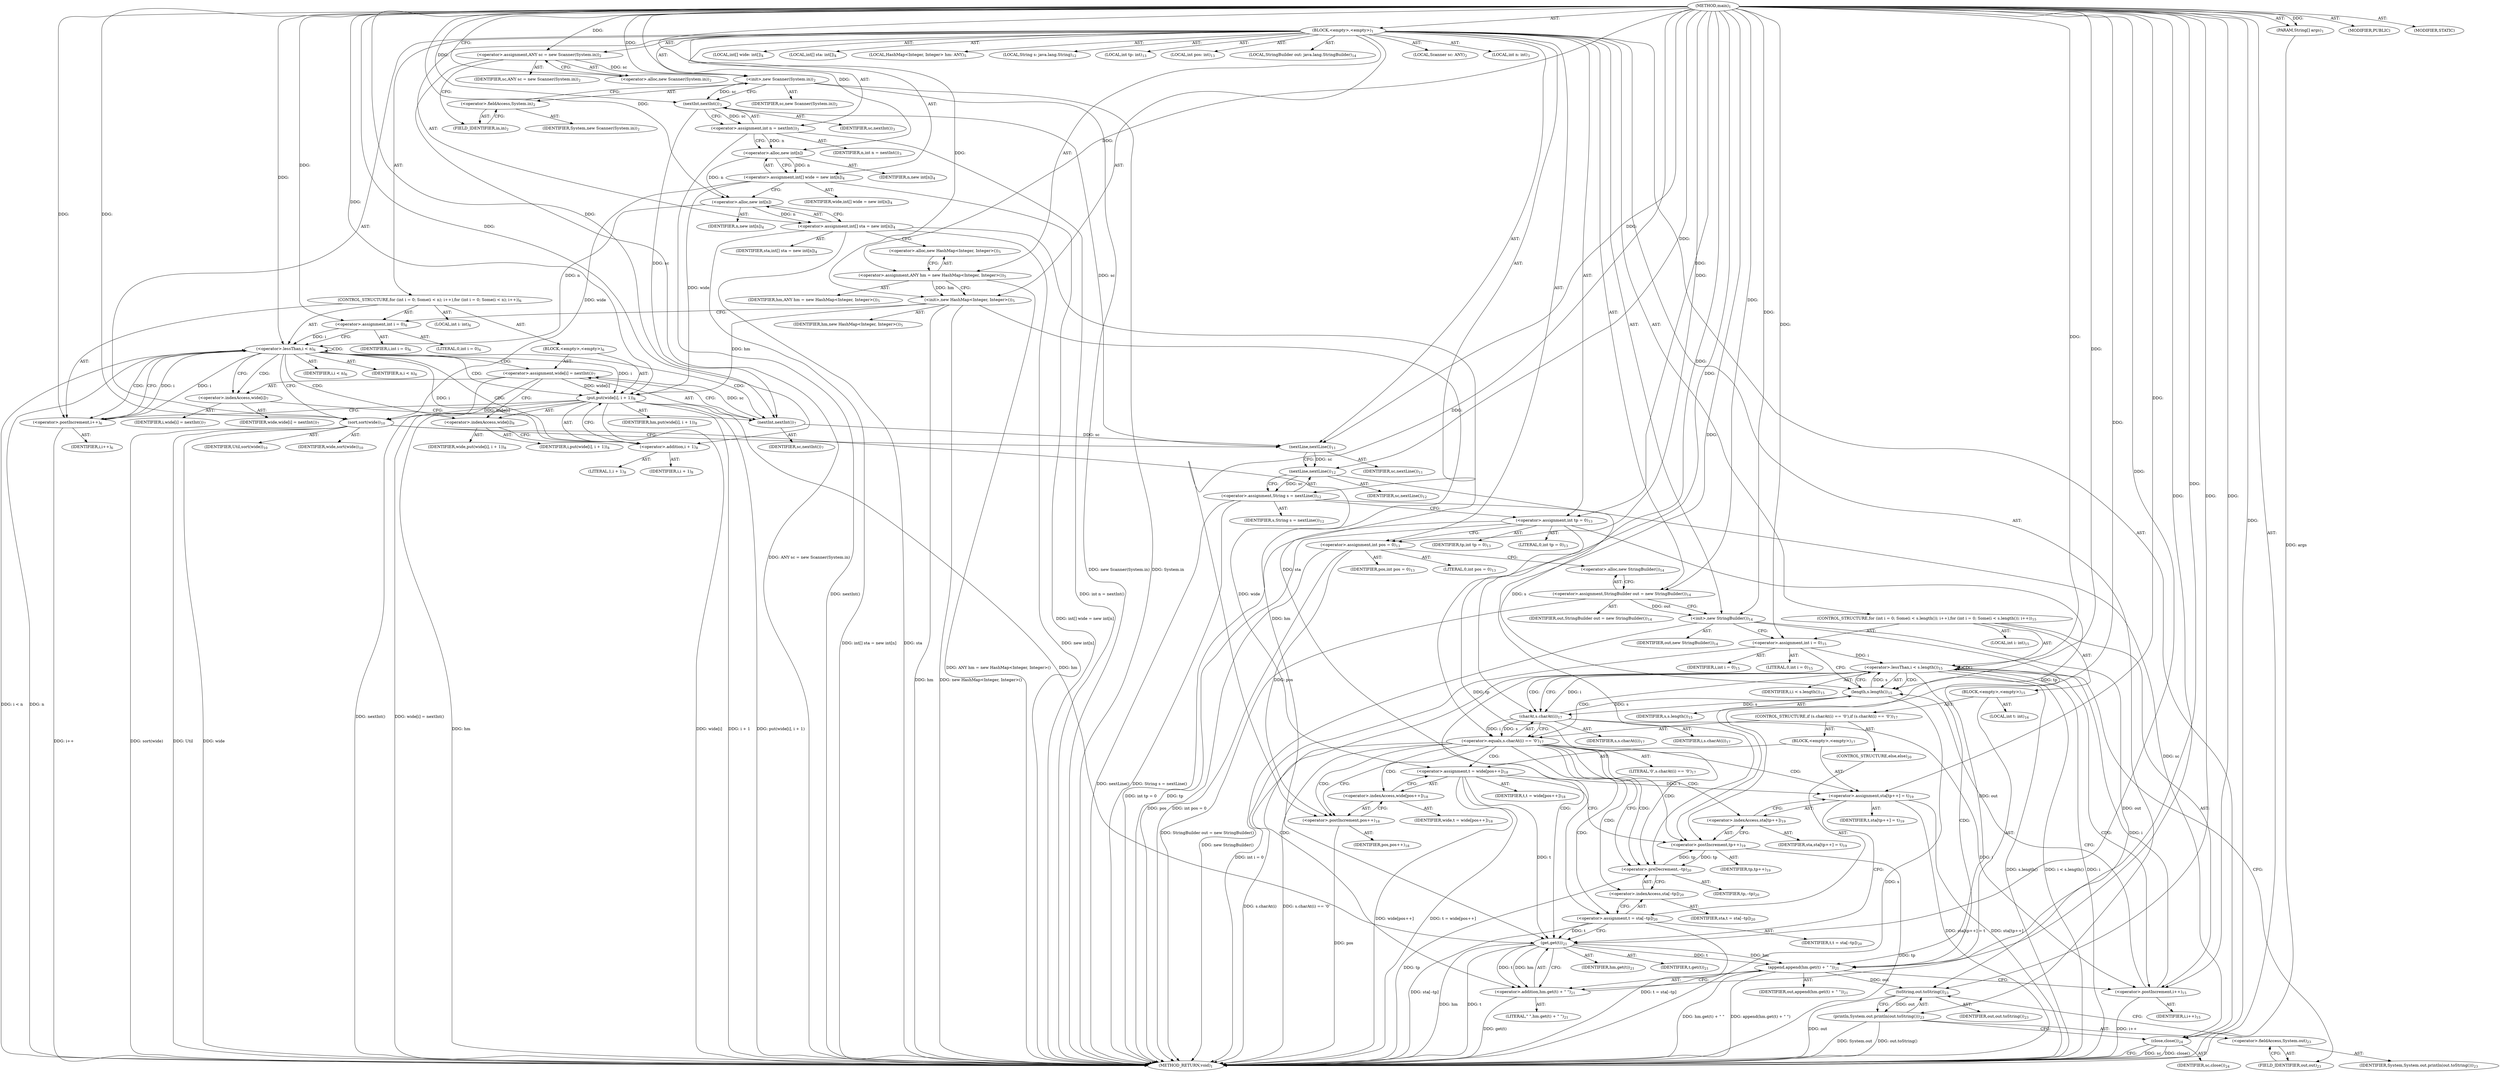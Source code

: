 digraph "main" {  
"23" [label = <(METHOD,main)<SUB>1</SUB>> ]
"24" [label = <(PARAM,String[] args)<SUB>1</SUB>> ]
"25" [label = <(BLOCK,&lt;empty&gt;,&lt;empty&gt;)<SUB>1</SUB>> ]
"4" [label = <(LOCAL,Scanner sc: ANY)<SUB>2</SUB>> ]
"26" [label = <(&lt;operator&gt;.assignment,ANY sc = new Scanner(System.in))<SUB>2</SUB>> ]
"27" [label = <(IDENTIFIER,sc,ANY sc = new Scanner(System.in))<SUB>2</SUB>> ]
"28" [label = <(&lt;operator&gt;.alloc,new Scanner(System.in))<SUB>2</SUB>> ]
"29" [label = <(&lt;init&gt;,new Scanner(System.in))<SUB>2</SUB>> ]
"3" [label = <(IDENTIFIER,sc,new Scanner(System.in))<SUB>2</SUB>> ]
"30" [label = <(&lt;operator&gt;.fieldAccess,System.in)<SUB>2</SUB>> ]
"31" [label = <(IDENTIFIER,System,new Scanner(System.in))<SUB>2</SUB>> ]
"32" [label = <(FIELD_IDENTIFIER,in,in)<SUB>2</SUB>> ]
"33" [label = <(LOCAL,int n: int)<SUB>3</SUB>> ]
"34" [label = <(&lt;operator&gt;.assignment,int n = nextInt())<SUB>3</SUB>> ]
"35" [label = <(IDENTIFIER,n,int n = nextInt())<SUB>3</SUB>> ]
"36" [label = <(nextInt,nextInt())<SUB>3</SUB>> ]
"37" [label = <(IDENTIFIER,sc,nextInt())<SUB>3</SUB>> ]
"38" [label = <(LOCAL,int[] wide: int[])<SUB>4</SUB>> ]
"39" [label = <(LOCAL,int[] sta: int[])<SUB>4</SUB>> ]
"40" [label = <(&lt;operator&gt;.assignment,int[] wide = new int[n])<SUB>4</SUB>> ]
"41" [label = <(IDENTIFIER,wide,int[] wide = new int[n])<SUB>4</SUB>> ]
"42" [label = <(&lt;operator&gt;.alloc,new int[n])> ]
"43" [label = <(IDENTIFIER,n,new int[n])<SUB>4</SUB>> ]
"44" [label = <(&lt;operator&gt;.assignment,int[] sta = new int[n])<SUB>4</SUB>> ]
"45" [label = <(IDENTIFIER,sta,int[] sta = new int[n])<SUB>4</SUB>> ]
"46" [label = <(&lt;operator&gt;.alloc,new int[n])> ]
"47" [label = <(IDENTIFIER,n,new int[n])<SUB>4</SUB>> ]
"6" [label = <(LOCAL,HashMap&lt;Integer, Integer&gt; hm: ANY)<SUB>5</SUB>> ]
"48" [label = <(&lt;operator&gt;.assignment,ANY hm = new HashMap&lt;Integer, Integer&gt;())<SUB>5</SUB>> ]
"49" [label = <(IDENTIFIER,hm,ANY hm = new HashMap&lt;Integer, Integer&gt;())<SUB>5</SUB>> ]
"50" [label = <(&lt;operator&gt;.alloc,new HashMap&lt;Integer, Integer&gt;())<SUB>5</SUB>> ]
"51" [label = <(&lt;init&gt;,new HashMap&lt;Integer, Integer&gt;())<SUB>5</SUB>> ]
"5" [label = <(IDENTIFIER,hm,new HashMap&lt;Integer, Integer&gt;())<SUB>5</SUB>> ]
"52" [label = <(CONTROL_STRUCTURE,for (int i = 0; Some(i &lt; n); i++),for (int i = 0; Some(i &lt; n); i++))<SUB>6</SUB>> ]
"53" [label = <(LOCAL,int i: int)<SUB>6</SUB>> ]
"54" [label = <(&lt;operator&gt;.assignment,int i = 0)<SUB>6</SUB>> ]
"55" [label = <(IDENTIFIER,i,int i = 0)<SUB>6</SUB>> ]
"56" [label = <(LITERAL,0,int i = 0)<SUB>6</SUB>> ]
"57" [label = <(&lt;operator&gt;.lessThan,i &lt; n)<SUB>6</SUB>> ]
"58" [label = <(IDENTIFIER,i,i &lt; n)<SUB>6</SUB>> ]
"59" [label = <(IDENTIFIER,n,i &lt; n)<SUB>6</SUB>> ]
"60" [label = <(&lt;operator&gt;.postIncrement,i++)<SUB>6</SUB>> ]
"61" [label = <(IDENTIFIER,i,i++)<SUB>6</SUB>> ]
"62" [label = <(BLOCK,&lt;empty&gt;,&lt;empty&gt;)<SUB>6</SUB>> ]
"63" [label = <(&lt;operator&gt;.assignment,wide[i] = nextInt())<SUB>7</SUB>> ]
"64" [label = <(&lt;operator&gt;.indexAccess,wide[i])<SUB>7</SUB>> ]
"65" [label = <(IDENTIFIER,wide,wide[i] = nextInt())<SUB>7</SUB>> ]
"66" [label = <(IDENTIFIER,i,wide[i] = nextInt())<SUB>7</SUB>> ]
"67" [label = <(nextInt,nextInt())<SUB>7</SUB>> ]
"68" [label = <(IDENTIFIER,sc,nextInt())<SUB>7</SUB>> ]
"69" [label = <(put,put(wide[i], i + 1))<SUB>8</SUB>> ]
"70" [label = <(IDENTIFIER,hm,put(wide[i], i + 1))<SUB>8</SUB>> ]
"71" [label = <(&lt;operator&gt;.indexAccess,wide[i])<SUB>8</SUB>> ]
"72" [label = <(IDENTIFIER,wide,put(wide[i], i + 1))<SUB>8</SUB>> ]
"73" [label = <(IDENTIFIER,i,put(wide[i], i + 1))<SUB>8</SUB>> ]
"74" [label = <(&lt;operator&gt;.addition,i + 1)<SUB>8</SUB>> ]
"75" [label = <(IDENTIFIER,i,i + 1)<SUB>8</SUB>> ]
"76" [label = <(LITERAL,1,i + 1)<SUB>8</SUB>> ]
"77" [label = <(sort,sort(wide))<SUB>10</SUB>> ]
"78" [label = <(IDENTIFIER,Util,sort(wide))<SUB>10</SUB>> ]
"79" [label = <(IDENTIFIER,wide,sort(wide))<SUB>10</SUB>> ]
"80" [label = <(nextLine,nextLine())<SUB>11</SUB>> ]
"81" [label = <(IDENTIFIER,sc,nextLine())<SUB>11</SUB>> ]
"82" [label = <(LOCAL,String s: java.lang.String)<SUB>12</SUB>> ]
"83" [label = <(&lt;operator&gt;.assignment,String s = nextLine())<SUB>12</SUB>> ]
"84" [label = <(IDENTIFIER,s,String s = nextLine())<SUB>12</SUB>> ]
"85" [label = <(nextLine,nextLine())<SUB>12</SUB>> ]
"86" [label = <(IDENTIFIER,sc,nextLine())<SUB>12</SUB>> ]
"87" [label = <(LOCAL,int tp: int)<SUB>13</SUB>> ]
"88" [label = <(LOCAL,int pos: int)<SUB>13</SUB>> ]
"89" [label = <(&lt;operator&gt;.assignment,int tp = 0)<SUB>13</SUB>> ]
"90" [label = <(IDENTIFIER,tp,int tp = 0)<SUB>13</SUB>> ]
"91" [label = <(LITERAL,0,int tp = 0)<SUB>13</SUB>> ]
"92" [label = <(&lt;operator&gt;.assignment,int pos = 0)<SUB>13</SUB>> ]
"93" [label = <(IDENTIFIER,pos,int pos = 0)<SUB>13</SUB>> ]
"94" [label = <(LITERAL,0,int pos = 0)<SUB>13</SUB>> ]
"8" [label = <(LOCAL,StringBuilder out: java.lang.StringBuilder)<SUB>14</SUB>> ]
"95" [label = <(&lt;operator&gt;.assignment,StringBuilder out = new StringBuilder())<SUB>14</SUB>> ]
"96" [label = <(IDENTIFIER,out,StringBuilder out = new StringBuilder())<SUB>14</SUB>> ]
"97" [label = <(&lt;operator&gt;.alloc,new StringBuilder())<SUB>14</SUB>> ]
"98" [label = <(&lt;init&gt;,new StringBuilder())<SUB>14</SUB>> ]
"7" [label = <(IDENTIFIER,out,new StringBuilder())<SUB>14</SUB>> ]
"99" [label = <(CONTROL_STRUCTURE,for (int i = 0; Some(i &lt; s.length()); i++),for (int i = 0; Some(i &lt; s.length()); i++))<SUB>15</SUB>> ]
"100" [label = <(LOCAL,int i: int)<SUB>15</SUB>> ]
"101" [label = <(&lt;operator&gt;.assignment,int i = 0)<SUB>15</SUB>> ]
"102" [label = <(IDENTIFIER,i,int i = 0)<SUB>15</SUB>> ]
"103" [label = <(LITERAL,0,int i = 0)<SUB>15</SUB>> ]
"104" [label = <(&lt;operator&gt;.lessThan,i &lt; s.length())<SUB>15</SUB>> ]
"105" [label = <(IDENTIFIER,i,i &lt; s.length())<SUB>15</SUB>> ]
"106" [label = <(length,s.length())<SUB>15</SUB>> ]
"107" [label = <(IDENTIFIER,s,s.length())<SUB>15</SUB>> ]
"108" [label = <(&lt;operator&gt;.postIncrement,i++)<SUB>15</SUB>> ]
"109" [label = <(IDENTIFIER,i,i++)<SUB>15</SUB>> ]
"110" [label = <(BLOCK,&lt;empty&gt;,&lt;empty&gt;)<SUB>15</SUB>> ]
"111" [label = <(LOCAL,int t: int)<SUB>16</SUB>> ]
"112" [label = <(CONTROL_STRUCTURE,if (s.charAt(i) == '0'),if (s.charAt(i) == '0'))<SUB>17</SUB>> ]
"113" [label = <(&lt;operator&gt;.equals,s.charAt(i) == '0')<SUB>17</SUB>> ]
"114" [label = <(charAt,s.charAt(i))<SUB>17</SUB>> ]
"115" [label = <(IDENTIFIER,s,s.charAt(i))<SUB>17</SUB>> ]
"116" [label = <(IDENTIFIER,i,s.charAt(i))<SUB>17</SUB>> ]
"117" [label = <(LITERAL,'0',s.charAt(i) == '0')<SUB>17</SUB>> ]
"118" [label = <(BLOCK,&lt;empty&gt;,&lt;empty&gt;)<SUB>17</SUB>> ]
"119" [label = <(&lt;operator&gt;.assignment,t = wide[pos++])<SUB>18</SUB>> ]
"120" [label = <(IDENTIFIER,t,t = wide[pos++])<SUB>18</SUB>> ]
"121" [label = <(&lt;operator&gt;.indexAccess,wide[pos++])<SUB>18</SUB>> ]
"122" [label = <(IDENTIFIER,wide,t = wide[pos++])<SUB>18</SUB>> ]
"123" [label = <(&lt;operator&gt;.postIncrement,pos++)<SUB>18</SUB>> ]
"124" [label = <(IDENTIFIER,pos,pos++)<SUB>18</SUB>> ]
"125" [label = <(&lt;operator&gt;.assignment,sta[tp++] = t)<SUB>19</SUB>> ]
"126" [label = <(&lt;operator&gt;.indexAccess,sta[tp++])<SUB>19</SUB>> ]
"127" [label = <(IDENTIFIER,sta,sta[tp++] = t)<SUB>19</SUB>> ]
"128" [label = <(&lt;operator&gt;.postIncrement,tp++)<SUB>19</SUB>> ]
"129" [label = <(IDENTIFIER,tp,tp++)<SUB>19</SUB>> ]
"130" [label = <(IDENTIFIER,t,sta[tp++] = t)<SUB>19</SUB>> ]
"131" [label = <(CONTROL_STRUCTURE,else,else)<SUB>20</SUB>> ]
"132" [label = <(&lt;operator&gt;.assignment,t = sta[--tp])<SUB>20</SUB>> ]
"133" [label = <(IDENTIFIER,t,t = sta[--tp])<SUB>20</SUB>> ]
"134" [label = <(&lt;operator&gt;.indexAccess,sta[--tp])<SUB>20</SUB>> ]
"135" [label = <(IDENTIFIER,sta,t = sta[--tp])<SUB>20</SUB>> ]
"136" [label = <(&lt;operator&gt;.preDecrement,--tp)<SUB>20</SUB>> ]
"137" [label = <(IDENTIFIER,tp,--tp)<SUB>20</SUB>> ]
"138" [label = <(append,append(hm.get(t) + &quot; &quot;))<SUB>21</SUB>> ]
"139" [label = <(IDENTIFIER,out,append(hm.get(t) + &quot; &quot;))<SUB>21</SUB>> ]
"140" [label = <(&lt;operator&gt;.addition,hm.get(t) + &quot; &quot;)<SUB>21</SUB>> ]
"141" [label = <(get,get(t))<SUB>21</SUB>> ]
"142" [label = <(IDENTIFIER,hm,get(t))<SUB>21</SUB>> ]
"143" [label = <(IDENTIFIER,t,get(t))<SUB>21</SUB>> ]
"144" [label = <(LITERAL,&quot; &quot;,hm.get(t) + &quot; &quot;)<SUB>21</SUB>> ]
"145" [label = <(println,System.out.println(out.toString()))<SUB>23</SUB>> ]
"146" [label = <(&lt;operator&gt;.fieldAccess,System.out)<SUB>23</SUB>> ]
"147" [label = <(IDENTIFIER,System,System.out.println(out.toString()))<SUB>23</SUB>> ]
"148" [label = <(FIELD_IDENTIFIER,out,out)<SUB>23</SUB>> ]
"149" [label = <(toString,out.toString())<SUB>23</SUB>> ]
"150" [label = <(IDENTIFIER,out,out.toString())<SUB>23</SUB>> ]
"151" [label = <(close,close())<SUB>24</SUB>> ]
"152" [label = <(IDENTIFIER,sc,close())<SUB>24</SUB>> ]
"153" [label = <(MODIFIER,PUBLIC)> ]
"154" [label = <(MODIFIER,STATIC)> ]
"155" [label = <(METHOD_RETURN,void)<SUB>1</SUB>> ]
  "23" -> "24"  [ label = "AST: "] 
  "23" -> "25"  [ label = "AST: "] 
  "23" -> "153"  [ label = "AST: "] 
  "23" -> "154"  [ label = "AST: "] 
  "23" -> "155"  [ label = "AST: "] 
  "25" -> "4"  [ label = "AST: "] 
  "25" -> "26"  [ label = "AST: "] 
  "25" -> "29"  [ label = "AST: "] 
  "25" -> "33"  [ label = "AST: "] 
  "25" -> "34"  [ label = "AST: "] 
  "25" -> "38"  [ label = "AST: "] 
  "25" -> "39"  [ label = "AST: "] 
  "25" -> "40"  [ label = "AST: "] 
  "25" -> "44"  [ label = "AST: "] 
  "25" -> "6"  [ label = "AST: "] 
  "25" -> "48"  [ label = "AST: "] 
  "25" -> "51"  [ label = "AST: "] 
  "25" -> "52"  [ label = "AST: "] 
  "25" -> "77"  [ label = "AST: "] 
  "25" -> "80"  [ label = "AST: "] 
  "25" -> "82"  [ label = "AST: "] 
  "25" -> "83"  [ label = "AST: "] 
  "25" -> "87"  [ label = "AST: "] 
  "25" -> "88"  [ label = "AST: "] 
  "25" -> "89"  [ label = "AST: "] 
  "25" -> "92"  [ label = "AST: "] 
  "25" -> "8"  [ label = "AST: "] 
  "25" -> "95"  [ label = "AST: "] 
  "25" -> "98"  [ label = "AST: "] 
  "25" -> "99"  [ label = "AST: "] 
  "25" -> "145"  [ label = "AST: "] 
  "25" -> "151"  [ label = "AST: "] 
  "26" -> "27"  [ label = "AST: "] 
  "26" -> "28"  [ label = "AST: "] 
  "29" -> "3"  [ label = "AST: "] 
  "29" -> "30"  [ label = "AST: "] 
  "30" -> "31"  [ label = "AST: "] 
  "30" -> "32"  [ label = "AST: "] 
  "34" -> "35"  [ label = "AST: "] 
  "34" -> "36"  [ label = "AST: "] 
  "36" -> "37"  [ label = "AST: "] 
  "40" -> "41"  [ label = "AST: "] 
  "40" -> "42"  [ label = "AST: "] 
  "42" -> "43"  [ label = "AST: "] 
  "44" -> "45"  [ label = "AST: "] 
  "44" -> "46"  [ label = "AST: "] 
  "46" -> "47"  [ label = "AST: "] 
  "48" -> "49"  [ label = "AST: "] 
  "48" -> "50"  [ label = "AST: "] 
  "51" -> "5"  [ label = "AST: "] 
  "52" -> "53"  [ label = "AST: "] 
  "52" -> "54"  [ label = "AST: "] 
  "52" -> "57"  [ label = "AST: "] 
  "52" -> "60"  [ label = "AST: "] 
  "52" -> "62"  [ label = "AST: "] 
  "54" -> "55"  [ label = "AST: "] 
  "54" -> "56"  [ label = "AST: "] 
  "57" -> "58"  [ label = "AST: "] 
  "57" -> "59"  [ label = "AST: "] 
  "60" -> "61"  [ label = "AST: "] 
  "62" -> "63"  [ label = "AST: "] 
  "62" -> "69"  [ label = "AST: "] 
  "63" -> "64"  [ label = "AST: "] 
  "63" -> "67"  [ label = "AST: "] 
  "64" -> "65"  [ label = "AST: "] 
  "64" -> "66"  [ label = "AST: "] 
  "67" -> "68"  [ label = "AST: "] 
  "69" -> "70"  [ label = "AST: "] 
  "69" -> "71"  [ label = "AST: "] 
  "69" -> "74"  [ label = "AST: "] 
  "71" -> "72"  [ label = "AST: "] 
  "71" -> "73"  [ label = "AST: "] 
  "74" -> "75"  [ label = "AST: "] 
  "74" -> "76"  [ label = "AST: "] 
  "77" -> "78"  [ label = "AST: "] 
  "77" -> "79"  [ label = "AST: "] 
  "80" -> "81"  [ label = "AST: "] 
  "83" -> "84"  [ label = "AST: "] 
  "83" -> "85"  [ label = "AST: "] 
  "85" -> "86"  [ label = "AST: "] 
  "89" -> "90"  [ label = "AST: "] 
  "89" -> "91"  [ label = "AST: "] 
  "92" -> "93"  [ label = "AST: "] 
  "92" -> "94"  [ label = "AST: "] 
  "95" -> "96"  [ label = "AST: "] 
  "95" -> "97"  [ label = "AST: "] 
  "98" -> "7"  [ label = "AST: "] 
  "99" -> "100"  [ label = "AST: "] 
  "99" -> "101"  [ label = "AST: "] 
  "99" -> "104"  [ label = "AST: "] 
  "99" -> "108"  [ label = "AST: "] 
  "99" -> "110"  [ label = "AST: "] 
  "101" -> "102"  [ label = "AST: "] 
  "101" -> "103"  [ label = "AST: "] 
  "104" -> "105"  [ label = "AST: "] 
  "104" -> "106"  [ label = "AST: "] 
  "106" -> "107"  [ label = "AST: "] 
  "108" -> "109"  [ label = "AST: "] 
  "110" -> "111"  [ label = "AST: "] 
  "110" -> "112"  [ label = "AST: "] 
  "110" -> "138"  [ label = "AST: "] 
  "112" -> "113"  [ label = "AST: "] 
  "112" -> "118"  [ label = "AST: "] 
  "112" -> "131"  [ label = "AST: "] 
  "113" -> "114"  [ label = "AST: "] 
  "113" -> "117"  [ label = "AST: "] 
  "114" -> "115"  [ label = "AST: "] 
  "114" -> "116"  [ label = "AST: "] 
  "118" -> "119"  [ label = "AST: "] 
  "118" -> "125"  [ label = "AST: "] 
  "119" -> "120"  [ label = "AST: "] 
  "119" -> "121"  [ label = "AST: "] 
  "121" -> "122"  [ label = "AST: "] 
  "121" -> "123"  [ label = "AST: "] 
  "123" -> "124"  [ label = "AST: "] 
  "125" -> "126"  [ label = "AST: "] 
  "125" -> "130"  [ label = "AST: "] 
  "126" -> "127"  [ label = "AST: "] 
  "126" -> "128"  [ label = "AST: "] 
  "128" -> "129"  [ label = "AST: "] 
  "131" -> "132"  [ label = "AST: "] 
  "132" -> "133"  [ label = "AST: "] 
  "132" -> "134"  [ label = "AST: "] 
  "134" -> "135"  [ label = "AST: "] 
  "134" -> "136"  [ label = "AST: "] 
  "136" -> "137"  [ label = "AST: "] 
  "138" -> "139"  [ label = "AST: "] 
  "138" -> "140"  [ label = "AST: "] 
  "140" -> "141"  [ label = "AST: "] 
  "140" -> "144"  [ label = "AST: "] 
  "141" -> "142"  [ label = "AST: "] 
  "141" -> "143"  [ label = "AST: "] 
  "145" -> "146"  [ label = "AST: "] 
  "145" -> "149"  [ label = "AST: "] 
  "146" -> "147"  [ label = "AST: "] 
  "146" -> "148"  [ label = "AST: "] 
  "149" -> "150"  [ label = "AST: "] 
  "151" -> "152"  [ label = "AST: "] 
  "26" -> "32"  [ label = "CFG: "] 
  "29" -> "36"  [ label = "CFG: "] 
  "34" -> "42"  [ label = "CFG: "] 
  "40" -> "46"  [ label = "CFG: "] 
  "44" -> "50"  [ label = "CFG: "] 
  "48" -> "51"  [ label = "CFG: "] 
  "51" -> "54"  [ label = "CFG: "] 
  "77" -> "80"  [ label = "CFG: "] 
  "80" -> "85"  [ label = "CFG: "] 
  "83" -> "89"  [ label = "CFG: "] 
  "89" -> "92"  [ label = "CFG: "] 
  "92" -> "97"  [ label = "CFG: "] 
  "95" -> "98"  [ label = "CFG: "] 
  "98" -> "101"  [ label = "CFG: "] 
  "145" -> "151"  [ label = "CFG: "] 
  "151" -> "155"  [ label = "CFG: "] 
  "28" -> "26"  [ label = "CFG: "] 
  "30" -> "29"  [ label = "CFG: "] 
  "36" -> "34"  [ label = "CFG: "] 
  "42" -> "40"  [ label = "CFG: "] 
  "46" -> "44"  [ label = "CFG: "] 
  "50" -> "48"  [ label = "CFG: "] 
  "54" -> "57"  [ label = "CFG: "] 
  "57" -> "64"  [ label = "CFG: "] 
  "57" -> "77"  [ label = "CFG: "] 
  "60" -> "57"  [ label = "CFG: "] 
  "85" -> "83"  [ label = "CFG: "] 
  "97" -> "95"  [ label = "CFG: "] 
  "101" -> "106"  [ label = "CFG: "] 
  "104" -> "114"  [ label = "CFG: "] 
  "104" -> "148"  [ label = "CFG: "] 
  "108" -> "106"  [ label = "CFG: "] 
  "146" -> "149"  [ label = "CFG: "] 
  "149" -> "145"  [ label = "CFG: "] 
  "32" -> "30"  [ label = "CFG: "] 
  "63" -> "71"  [ label = "CFG: "] 
  "69" -> "60"  [ label = "CFG: "] 
  "106" -> "104"  [ label = "CFG: "] 
  "138" -> "108"  [ label = "CFG: "] 
  "148" -> "146"  [ label = "CFG: "] 
  "64" -> "67"  [ label = "CFG: "] 
  "67" -> "63"  [ label = "CFG: "] 
  "71" -> "74"  [ label = "CFG: "] 
  "74" -> "69"  [ label = "CFG: "] 
  "113" -> "123"  [ label = "CFG: "] 
  "113" -> "136"  [ label = "CFG: "] 
  "140" -> "138"  [ label = "CFG: "] 
  "114" -> "113"  [ label = "CFG: "] 
  "119" -> "128"  [ label = "CFG: "] 
  "125" -> "141"  [ label = "CFG: "] 
  "132" -> "141"  [ label = "CFG: "] 
  "141" -> "140"  [ label = "CFG: "] 
  "121" -> "119"  [ label = "CFG: "] 
  "126" -> "125"  [ label = "CFG: "] 
  "134" -> "132"  [ label = "CFG: "] 
  "123" -> "121"  [ label = "CFG: "] 
  "128" -> "126"  [ label = "CFG: "] 
  "136" -> "134"  [ label = "CFG: "] 
  "23" -> "28"  [ label = "CFG: "] 
  "24" -> "155"  [ label = "DDG: args"] 
  "26" -> "155"  [ label = "DDG: ANY sc = new Scanner(System.in)"] 
  "29" -> "155"  [ label = "DDG: System.in"] 
  "29" -> "155"  [ label = "DDG: new Scanner(System.in)"] 
  "34" -> "155"  [ label = "DDG: nextInt()"] 
  "34" -> "155"  [ label = "DDG: int n = nextInt()"] 
  "40" -> "155"  [ label = "DDG: int[] wide = new int[n]"] 
  "44" -> "155"  [ label = "DDG: sta"] 
  "44" -> "155"  [ label = "DDG: new int[n]"] 
  "44" -> "155"  [ label = "DDG: int[] sta = new int[n]"] 
  "48" -> "155"  [ label = "DDG: ANY hm = new HashMap&lt;Integer, Integer&gt;()"] 
  "51" -> "155"  [ label = "DDG: hm"] 
  "51" -> "155"  [ label = "DDG: new HashMap&lt;Integer, Integer&gt;()"] 
  "57" -> "155"  [ label = "DDG: n"] 
  "57" -> "155"  [ label = "DDG: i &lt; n"] 
  "77" -> "155"  [ label = "DDG: wide"] 
  "77" -> "155"  [ label = "DDG: sort(wide)"] 
  "83" -> "155"  [ label = "DDG: nextLine()"] 
  "83" -> "155"  [ label = "DDG: String s = nextLine()"] 
  "89" -> "155"  [ label = "DDG: tp"] 
  "89" -> "155"  [ label = "DDG: int tp = 0"] 
  "92" -> "155"  [ label = "DDG: pos"] 
  "92" -> "155"  [ label = "DDG: int pos = 0"] 
  "95" -> "155"  [ label = "DDG: StringBuilder out = new StringBuilder()"] 
  "98" -> "155"  [ label = "DDG: new StringBuilder()"] 
  "101" -> "155"  [ label = "DDG: int i = 0"] 
  "104" -> "155"  [ label = "DDG: i"] 
  "106" -> "155"  [ label = "DDG: s"] 
  "104" -> "155"  [ label = "DDG: s.length()"] 
  "104" -> "155"  [ label = "DDG: i &lt; s.length()"] 
  "145" -> "155"  [ label = "DDG: System.out"] 
  "149" -> "155"  [ label = "DDG: out"] 
  "145" -> "155"  [ label = "DDG: out.toString()"] 
  "151" -> "155"  [ label = "DDG: sc"] 
  "151" -> "155"  [ label = "DDG: close()"] 
  "113" -> "155"  [ label = "DDG: s.charAt(i)"] 
  "113" -> "155"  [ label = "DDG: s.charAt(i) == '0'"] 
  "136" -> "155"  [ label = "DDG: tp"] 
  "132" -> "155"  [ label = "DDG: sta[--tp]"] 
  "132" -> "155"  [ label = "DDG: t = sta[--tp]"] 
  "123" -> "155"  [ label = "DDG: pos"] 
  "119" -> "155"  [ label = "DDG: wide[pos++]"] 
  "119" -> "155"  [ label = "DDG: t = wide[pos++]"] 
  "128" -> "155"  [ label = "DDG: tp"] 
  "125" -> "155"  [ label = "DDG: sta[tp++]"] 
  "125" -> "155"  [ label = "DDG: sta[tp++] = t"] 
  "141" -> "155"  [ label = "DDG: hm"] 
  "141" -> "155"  [ label = "DDG: t"] 
  "140" -> "155"  [ label = "DDG: get(t)"] 
  "138" -> "155"  [ label = "DDG: hm.get(t) + &quot; &quot;"] 
  "138" -> "155"  [ label = "DDG: append(hm.get(t) + &quot; &quot;)"] 
  "108" -> "155"  [ label = "DDG: i++"] 
  "63" -> "155"  [ label = "DDG: nextInt()"] 
  "63" -> "155"  [ label = "DDG: wide[i] = nextInt()"] 
  "69" -> "155"  [ label = "DDG: hm"] 
  "69" -> "155"  [ label = "DDG: wide[i]"] 
  "69" -> "155"  [ label = "DDG: i + 1"] 
  "69" -> "155"  [ label = "DDG: put(wide[i], i + 1)"] 
  "60" -> "155"  [ label = "DDG: i++"] 
  "77" -> "155"  [ label = "DDG: Util"] 
  "23" -> "24"  [ label = "DDG: "] 
  "23" -> "26"  [ label = "DDG: "] 
  "36" -> "34"  [ label = "DDG: sc"] 
  "42" -> "40"  [ label = "DDG: n"] 
  "46" -> "44"  [ label = "DDG: n"] 
  "23" -> "48"  [ label = "DDG: "] 
  "85" -> "83"  [ label = "DDG: sc"] 
  "23" -> "89"  [ label = "DDG: "] 
  "23" -> "92"  [ label = "DDG: "] 
  "23" -> "95"  [ label = "DDG: "] 
  "26" -> "29"  [ label = "DDG: sc"] 
  "23" -> "29"  [ label = "DDG: "] 
  "48" -> "51"  [ label = "DDG: hm"] 
  "23" -> "51"  [ label = "DDG: "] 
  "23" -> "54"  [ label = "DDG: "] 
  "23" -> "77"  [ label = "DDG: "] 
  "40" -> "77"  [ label = "DDG: wide"] 
  "69" -> "77"  [ label = "DDG: wide[i]"] 
  "36" -> "80"  [ label = "DDG: sc"] 
  "67" -> "80"  [ label = "DDG: sc"] 
  "23" -> "80"  [ label = "DDG: "] 
  "95" -> "98"  [ label = "DDG: out"] 
  "23" -> "98"  [ label = "DDG: "] 
  "23" -> "101"  [ label = "DDG: "] 
  "149" -> "145"  [ label = "DDG: out"] 
  "85" -> "151"  [ label = "DDG: sc"] 
  "23" -> "151"  [ label = "DDG: "] 
  "29" -> "36"  [ label = "DDG: sc"] 
  "23" -> "36"  [ label = "DDG: "] 
  "34" -> "42"  [ label = "DDG: n"] 
  "23" -> "42"  [ label = "DDG: "] 
  "42" -> "46"  [ label = "DDG: n"] 
  "23" -> "46"  [ label = "DDG: "] 
  "54" -> "57"  [ label = "DDG: i"] 
  "60" -> "57"  [ label = "DDG: i"] 
  "23" -> "57"  [ label = "DDG: "] 
  "46" -> "57"  [ label = "DDG: n"] 
  "23" -> "60"  [ label = "DDG: "] 
  "57" -> "60"  [ label = "DDG: i"] 
  "67" -> "63"  [ label = "DDG: sc"] 
  "80" -> "85"  [ label = "DDG: sc"] 
  "23" -> "85"  [ label = "DDG: "] 
  "101" -> "104"  [ label = "DDG: i"] 
  "108" -> "104"  [ label = "DDG: i"] 
  "23" -> "104"  [ label = "DDG: "] 
  "106" -> "104"  [ label = "DDG: s"] 
  "114" -> "108"  [ label = "DDG: i"] 
  "23" -> "108"  [ label = "DDG: "] 
  "98" -> "149"  [ label = "DDG: out"] 
  "138" -> "149"  [ label = "DDG: out"] 
  "23" -> "149"  [ label = "DDG: "] 
  "51" -> "69"  [ label = "DDG: hm"] 
  "23" -> "69"  [ label = "DDG: "] 
  "40" -> "69"  [ label = "DDG: wide"] 
  "63" -> "69"  [ label = "DDG: wide[i]"] 
  "57" -> "69"  [ label = "DDG: i"] 
  "83" -> "106"  [ label = "DDG: s"] 
  "114" -> "106"  [ label = "DDG: s"] 
  "23" -> "106"  [ label = "DDG: "] 
  "98" -> "138"  [ label = "DDG: out"] 
  "23" -> "138"  [ label = "DDG: "] 
  "141" -> "138"  [ label = "DDG: hm"] 
  "141" -> "138"  [ label = "DDG: t"] 
  "36" -> "67"  [ label = "DDG: sc"] 
  "23" -> "67"  [ label = "DDG: "] 
  "57" -> "74"  [ label = "DDG: i"] 
  "23" -> "74"  [ label = "DDG: "] 
  "114" -> "113"  [ label = "DDG: s"] 
  "114" -> "113"  [ label = "DDG: i"] 
  "23" -> "113"  [ label = "DDG: "] 
  "77" -> "119"  [ label = "DDG: wide"] 
  "119" -> "125"  [ label = "DDG: t"] 
  "23" -> "125"  [ label = "DDG: "] 
  "44" -> "132"  [ label = "DDG: sta"] 
  "141" -> "140"  [ label = "DDG: hm"] 
  "141" -> "140"  [ label = "DDG: t"] 
  "23" -> "140"  [ label = "DDG: "] 
  "106" -> "114"  [ label = "DDG: s"] 
  "23" -> "114"  [ label = "DDG: "] 
  "104" -> "114"  [ label = "DDG: i"] 
  "51" -> "141"  [ label = "DDG: hm"] 
  "69" -> "141"  [ label = "DDG: hm"] 
  "23" -> "141"  [ label = "DDG: "] 
  "132" -> "141"  [ label = "DDG: t"] 
  "119" -> "141"  [ label = "DDG: t"] 
  "92" -> "123"  [ label = "DDG: pos"] 
  "23" -> "123"  [ label = "DDG: "] 
  "89" -> "128"  [ label = "DDG: tp"] 
  "136" -> "128"  [ label = "DDG: tp"] 
  "23" -> "128"  [ label = "DDG: "] 
  "89" -> "136"  [ label = "DDG: tp"] 
  "128" -> "136"  [ label = "DDG: tp"] 
  "23" -> "136"  [ label = "DDG: "] 
  "57" -> "60"  [ label = "CDG: "] 
  "57" -> "64"  [ label = "CDG: "] 
  "57" -> "57"  [ label = "CDG: "] 
  "57" -> "69"  [ label = "CDG: "] 
  "57" -> "67"  [ label = "CDG: "] 
  "57" -> "74"  [ label = "CDG: "] 
  "57" -> "71"  [ label = "CDG: "] 
  "57" -> "63"  [ label = "CDG: "] 
  "104" -> "141"  [ label = "CDG: "] 
  "104" -> "113"  [ label = "CDG: "] 
  "104" -> "114"  [ label = "CDG: "] 
  "104" -> "104"  [ label = "CDG: "] 
  "104" -> "106"  [ label = "CDG: "] 
  "104" -> "138"  [ label = "CDG: "] 
  "104" -> "140"  [ label = "CDG: "] 
  "104" -> "108"  [ label = "CDG: "] 
  "113" -> "136"  [ label = "CDG: "] 
  "113" -> "128"  [ label = "CDG: "] 
  "113" -> "132"  [ label = "CDG: "] 
  "113" -> "119"  [ label = "CDG: "] 
  "113" -> "121"  [ label = "CDG: "] 
  "113" -> "123"  [ label = "CDG: "] 
  "113" -> "134"  [ label = "CDG: "] 
  "113" -> "126"  [ label = "CDG: "] 
  "113" -> "125"  [ label = "CDG: "] 
}
